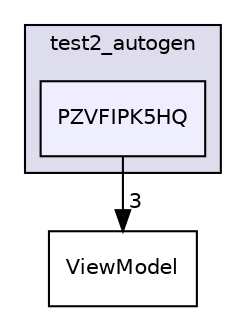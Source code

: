 digraph "build/Desktop_Qt_6_7_0-Profile/test2_autogen/PZVFIPK5HQ" {
  compound=true
  node [ fontsize="10", fontname="Helvetica"];
  edge [ labelfontsize="10", labelfontname="Helvetica"];
  subgraph clusterdir_b7143e71e0a58b5f92e2deaf4cdb889e {
    graph [ bgcolor="#ddddee", pencolor="black", label="test2_autogen" fontname="Helvetica", fontsize="10", URL="dir_b7143e71e0a58b5f92e2deaf4cdb889e.html"]
  dir_00e77682749579a2e119968c75467f8c [shape=box, label="PZVFIPK5HQ", style="filled", fillcolor="#eeeeff", pencolor="black", URL="dir_00e77682749579a2e119968c75467f8c.html"];
  }
  dir_8b813a46eb1ef45602fb594223d0a80f [shape=box label="ViewModel" URL="dir_8b813a46eb1ef45602fb594223d0a80f.html"];
  dir_00e77682749579a2e119968c75467f8c->dir_8b813a46eb1ef45602fb594223d0a80f [headlabel="3", labeldistance=1.5 headhref="dir_000012_000017.html"];
}
